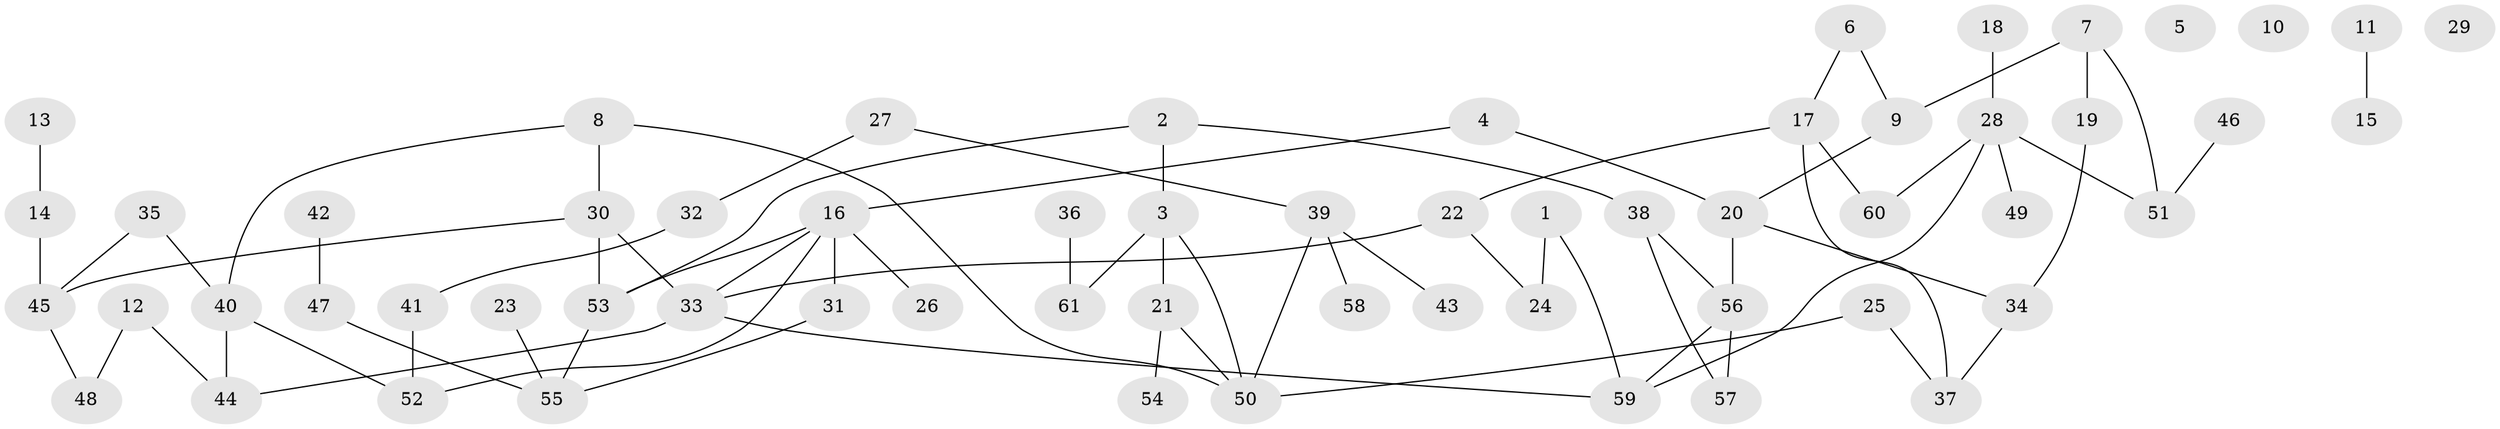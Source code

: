 // coarse degree distribution, {2: 0.2564102564102564, 4: 0.15384615384615385, 0: 0.10256410256410256, 5: 0.05128205128205128, 1: 0.20512820512820512, 7: 0.07692307692307693, 3: 0.1282051282051282, 6: 0.02564102564102564}
// Generated by graph-tools (version 1.1) at 2025/41/03/06/25 10:41:19]
// undirected, 61 vertices, 75 edges
graph export_dot {
graph [start="1"]
  node [color=gray90,style=filled];
  1;
  2;
  3;
  4;
  5;
  6;
  7;
  8;
  9;
  10;
  11;
  12;
  13;
  14;
  15;
  16;
  17;
  18;
  19;
  20;
  21;
  22;
  23;
  24;
  25;
  26;
  27;
  28;
  29;
  30;
  31;
  32;
  33;
  34;
  35;
  36;
  37;
  38;
  39;
  40;
  41;
  42;
  43;
  44;
  45;
  46;
  47;
  48;
  49;
  50;
  51;
  52;
  53;
  54;
  55;
  56;
  57;
  58;
  59;
  60;
  61;
  1 -- 24;
  1 -- 59;
  2 -- 3;
  2 -- 38;
  2 -- 53;
  3 -- 21;
  3 -- 50;
  3 -- 61;
  4 -- 16;
  4 -- 20;
  6 -- 9;
  6 -- 17;
  7 -- 9;
  7 -- 19;
  7 -- 51;
  8 -- 30;
  8 -- 40;
  8 -- 50;
  9 -- 20;
  11 -- 15;
  12 -- 44;
  12 -- 48;
  13 -- 14;
  14 -- 45;
  16 -- 26;
  16 -- 31;
  16 -- 33;
  16 -- 52;
  16 -- 53;
  17 -- 22;
  17 -- 37;
  17 -- 60;
  18 -- 28;
  19 -- 34;
  20 -- 34;
  20 -- 56;
  21 -- 50;
  21 -- 54;
  22 -- 24;
  22 -- 33;
  23 -- 55;
  25 -- 37;
  25 -- 50;
  27 -- 32;
  27 -- 39;
  28 -- 49;
  28 -- 51;
  28 -- 59;
  28 -- 60;
  30 -- 33;
  30 -- 45;
  30 -- 53;
  31 -- 55;
  32 -- 41;
  33 -- 44;
  33 -- 59;
  34 -- 37;
  35 -- 40;
  35 -- 45;
  36 -- 61;
  38 -- 56;
  38 -- 57;
  39 -- 43;
  39 -- 50;
  39 -- 58;
  40 -- 44;
  40 -- 52;
  41 -- 52;
  42 -- 47;
  45 -- 48;
  46 -- 51;
  47 -- 55;
  53 -- 55;
  56 -- 57;
  56 -- 59;
}
